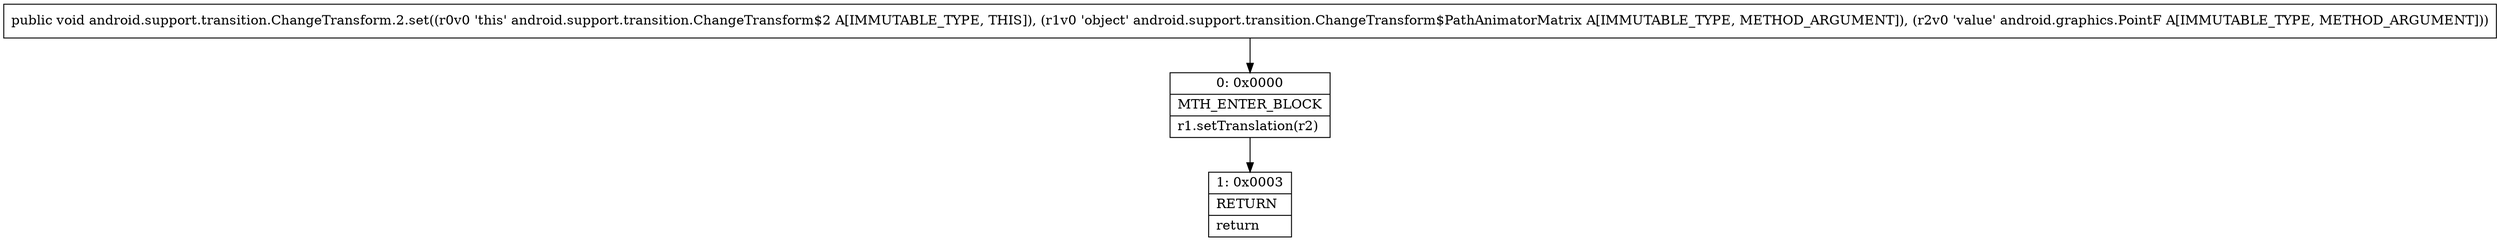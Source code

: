 digraph "CFG forandroid.support.transition.ChangeTransform.2.set(Landroid\/support\/transition\/ChangeTransform$PathAnimatorMatrix;Landroid\/graphics\/PointF;)V" {
Node_0 [shape=record,label="{0\:\ 0x0000|MTH_ENTER_BLOCK\l|r1.setTranslation(r2)\l}"];
Node_1 [shape=record,label="{1\:\ 0x0003|RETURN\l|return\l}"];
MethodNode[shape=record,label="{public void android.support.transition.ChangeTransform.2.set((r0v0 'this' android.support.transition.ChangeTransform$2 A[IMMUTABLE_TYPE, THIS]), (r1v0 'object' android.support.transition.ChangeTransform$PathAnimatorMatrix A[IMMUTABLE_TYPE, METHOD_ARGUMENT]), (r2v0 'value' android.graphics.PointF A[IMMUTABLE_TYPE, METHOD_ARGUMENT])) }"];
MethodNode -> Node_0;
Node_0 -> Node_1;
}

